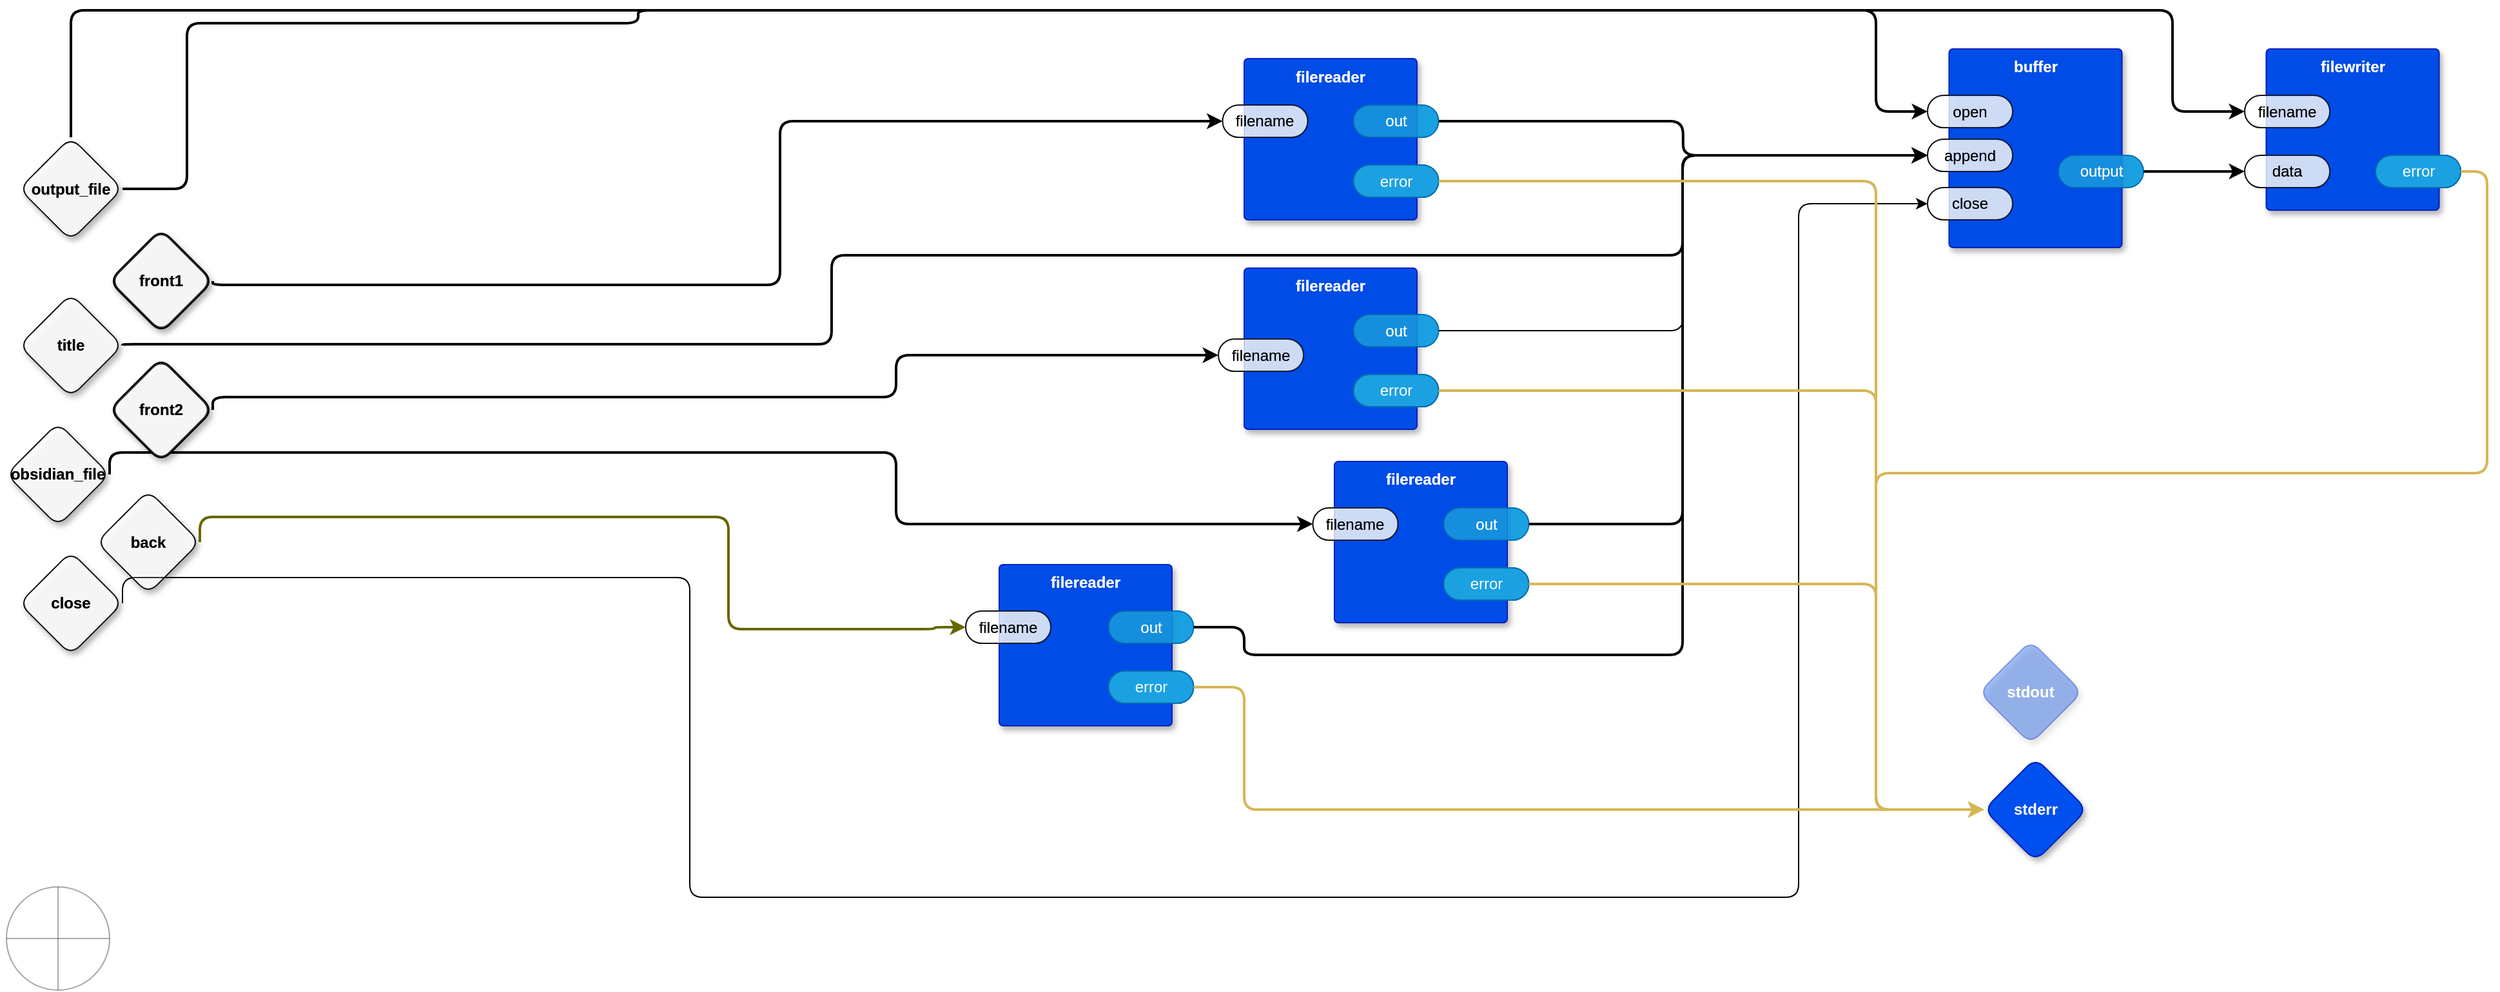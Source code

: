 <mxfile version="21.5.0" type="device">
  <diagram name="main" id="Y63K97WbRGa1AhFcxirE">
    <mxGraphModel dx="3655" dy="1885" grid="1" gridSize="10" guides="1" tooltips="1" connect="1" arrows="1" fold="1" page="1" pageScale="1" pageWidth="1100" pageHeight="850" math="0" shadow="0">
      <root>
        <mxCell id="EpTkJST8O4hXrJpNrsDW-0" />
        <mxCell id="EpTkJST8O4hXrJpNrsDW-1" value="main" style="" parent="EpTkJST8O4hXrJpNrsDW-0" />
        <mxCell id="EpTkJST8O4hXrJpNrsDW-2" value="filereader" style="rounded=1;whiteSpace=wrap;html=1;sketch=0;container=1;recursiveResize=0;verticalAlign=top;arcSize=6;fontStyle=1;autosize=0;points=[];absoluteArcSize=1;shadow=1;strokeColor=#001DBC;fillColor=#0050ef;fontColor=#ffffff;" parent="EpTkJST8O4hXrJpNrsDW-1" vertex="1">
          <mxGeometry x="-50" y="390" width="134" height="125" as="geometry">
            <mxRectangle x="-98" y="-1230" width="99" height="26" as="alternateBounds" />
          </mxGeometry>
        </mxCell>
        <mxCell id="EpTkJST8O4hXrJpNrsDW-3" value="filename" style="rounded=1;whiteSpace=wrap;html=1;sketch=0;points=[[0,0.5,0,0,0],[1,0.5,0,0,0]];arcSize=50;" parent="EpTkJST8O4hXrJpNrsDW-2" vertex="1">
          <mxGeometry x="-16.75" y="36" width="66" height="25" as="geometry" />
        </mxCell>
        <mxCell id="EpTkJST8O4hXrJpNrsDW-4" value="out" style="rounded=1;whiteSpace=wrap;html=1;sketch=0;points=[[0,0.5,0,0,0],[1,0.5,0,0,0]];fillColor=#1ba1e2;fontColor=#ffffff;strokeColor=#006EAF;arcSize=50;" parent="EpTkJST8O4hXrJpNrsDW-2" vertex="1">
          <mxGeometry x="84.75" y="36" width="66" height="25" as="geometry" />
        </mxCell>
        <mxCell id="EpTkJST8O4hXrJpNrsDW-5" value="error" style="rounded=1;whiteSpace=wrap;html=1;sketch=0;points=[[0,0.5,0,0,0],[1,0.5,0,0,0]];fillColor=#1ba1e2;fontColor=#ffffff;strokeColor=#006EAF;arcSize=50;" parent="EpTkJST8O4hXrJpNrsDW-2" vertex="1">
          <mxGeometry x="84.75" y="82.5" width="66" height="25" as="geometry" />
        </mxCell>
        <mxCell id="EpTkJST8O4hXrJpNrsDW-6" value="stdout" style="rhombus;whiteSpace=wrap;html=1;rounded=1;fillColor=#0050ef;fontColor=#ffffff;strokeColor=#001DBC;fontStyle=1;glass=0;sketch=0;fontSize=12;points=[[0,0.5,0,0,0],[0.5,0,0,0,0],[0.5,1,0,0,0],[1,0.5,0,0,0]];shadow=1;opacity=20;" parent="EpTkJST8O4hXrJpNrsDW-1" vertex="1">
          <mxGeometry x="450" y="529" width="80" height="80" as="geometry" />
        </mxCell>
        <mxCell id="EpTkJST8O4hXrJpNrsDW-7" value="filereader" style="rounded=1;whiteSpace=wrap;html=1;sketch=0;container=1;recursiveResize=0;verticalAlign=top;arcSize=6;fontStyle=1;autosize=0;points=[];absoluteArcSize=1;shadow=1;strokeColor=#001DBC;fillColor=#0050ef;fontColor=#ffffff;" parent="EpTkJST8O4hXrJpNrsDW-1" vertex="1">
          <mxGeometry x="-310" y="470" width="134" height="125" as="geometry">
            <mxRectangle x="-98" y="-1230" width="99" height="26" as="alternateBounds" />
          </mxGeometry>
        </mxCell>
        <mxCell id="EpTkJST8O4hXrJpNrsDW-8" value="out" style="rounded=1;whiteSpace=wrap;html=1;sketch=0;points=[[0,0.5,0,0,0],[1,0.5,0,0,0]];fillColor=#1ba1e2;fontColor=#ffffff;strokeColor=#006EAF;arcSize=50;" parent="EpTkJST8O4hXrJpNrsDW-7" vertex="1">
          <mxGeometry x="84.75" y="36" width="66" height="25" as="geometry" />
        </mxCell>
        <mxCell id="EpTkJST8O4hXrJpNrsDW-9" value="error" style="rounded=1;whiteSpace=wrap;html=1;sketch=0;points=[[0,0.5,0,0,0],[1,0.5,0,0,0]];fillColor=#1ba1e2;fontColor=#ffffff;strokeColor=#006EAF;arcSize=50;" parent="EpTkJST8O4hXrJpNrsDW-7" vertex="1">
          <mxGeometry x="84.75" y="82.5" width="66" height="25" as="geometry" />
        </mxCell>
        <mxCell id="EpTkJST8O4hXrJpNrsDW-10" value="filename" style="rounded=1;whiteSpace=wrap;html=1;sketch=0;points=[[0,0.5,0,0,0],[1,0.5,0,0,0]];arcSize=50;" parent="EpTkJST8O4hXrJpNrsDW-7" vertex="1">
          <mxGeometry x="-26" y="36" width="66" height="25" as="geometry" />
        </mxCell>
        <mxCell id="EpTkJST8O4hXrJpNrsDW-11" value="filereader" style="rounded=1;whiteSpace=wrap;html=1;sketch=0;container=1;recursiveResize=0;verticalAlign=top;arcSize=6;fontStyle=1;autosize=0;points=[];absoluteArcSize=1;shadow=1;strokeColor=#001DBC;fillColor=#0050ef;fontColor=#ffffff;" parent="EpTkJST8O4hXrJpNrsDW-1" vertex="1">
          <mxGeometry x="-120" y="77.5" width="134" height="125" as="geometry">
            <mxRectangle x="-98" y="-1230" width="99" height="26" as="alternateBounds" />
          </mxGeometry>
        </mxCell>
        <mxCell id="EpTkJST8O4hXrJpNrsDW-12" value="filename" style="rounded=1;whiteSpace=wrap;html=1;sketch=0;points=[[0,0.5,0,0,0],[1,0.5,0,0,0]];arcSize=50;" parent="EpTkJST8O4hXrJpNrsDW-11" vertex="1">
          <mxGeometry x="-16.75" y="36" width="66" height="25" as="geometry" />
        </mxCell>
        <mxCell id="EpTkJST8O4hXrJpNrsDW-13" value="out" style="rounded=1;whiteSpace=wrap;html=1;sketch=0;points=[[0,0.5,0,0,0],[1,0.5,0,0,0]];fillColor=#1ba1e2;fontColor=#ffffff;strokeColor=#006EAF;arcSize=50;" parent="EpTkJST8O4hXrJpNrsDW-11" vertex="1">
          <mxGeometry x="84.75" y="36" width="66" height="25" as="geometry" />
        </mxCell>
        <mxCell id="EpTkJST8O4hXrJpNrsDW-14" value="error" style="rounded=1;whiteSpace=wrap;html=1;sketch=0;points=[[0,0.5,0,0,0],[1,0.5,0,0,0]];fillColor=#1ba1e2;fontColor=#ffffff;strokeColor=#006EAF;arcSize=50;" parent="EpTkJST8O4hXrJpNrsDW-11" vertex="1">
          <mxGeometry x="84.75" y="82.5" width="66" height="25" as="geometry" />
        </mxCell>
        <mxCell id="EpTkJST8O4hXrJpNrsDW-15" value="stderr" style="rhombus;whiteSpace=wrap;html=1;rounded=1;fillColor=#0050ef;fontColor=#ffffff;strokeColor=#001DBC;fontStyle=1;glass=0;sketch=0;fontSize=12;points=[[0,0.5,0,0,0],[0.5,0,0,0,0],[0.5,1,0,0,0],[1,0.5,0,0,0]];shadow=1;opacity=20;" parent="EpTkJST8O4hXrJpNrsDW-1" vertex="1">
          <mxGeometry x="453.75" y="620" width="80" height="80" as="geometry" />
        </mxCell>
        <mxCell id="EpTkJST8O4hXrJpNrsDW-16" value="filereader" style="rounded=1;whiteSpace=wrap;html=1;sketch=0;container=1;recursiveResize=0;verticalAlign=top;arcSize=6;fontStyle=1;autosize=0;points=[];absoluteArcSize=1;shadow=1;strokeColor=#001DBC;fillColor=#0050ef;fontColor=#ffffff;" parent="EpTkJST8O4hXrJpNrsDW-1" vertex="1">
          <mxGeometry x="-120" y="240" width="134" height="125" as="geometry">
            <mxRectangle x="-98" y="-1230" width="99" height="26" as="alternateBounds" />
          </mxGeometry>
        </mxCell>
        <mxCell id="EpTkJST8O4hXrJpNrsDW-17" value="filename" style="rounded=1;whiteSpace=wrap;html=1;sketch=0;points=[[0,0.5,0,0,0],[1,0.5,0,0,0]];arcSize=50;" parent="EpTkJST8O4hXrJpNrsDW-16" vertex="1">
          <mxGeometry x="-20" y="55" width="66" height="25" as="geometry" />
        </mxCell>
        <mxCell id="EpTkJST8O4hXrJpNrsDW-18" value="out" style="rounded=1;whiteSpace=wrap;html=1;sketch=0;points=[[0,0.5,0,0,0],[1,0.5,0,0,0]];fillColor=#1ba1e2;fontColor=#ffffff;strokeColor=#006EAF;arcSize=50;" parent="EpTkJST8O4hXrJpNrsDW-16" vertex="1">
          <mxGeometry x="84.75" y="36" width="66" height="25" as="geometry" />
        </mxCell>
        <mxCell id="EpTkJST8O4hXrJpNrsDW-19" value="error" style="rounded=1;whiteSpace=wrap;html=1;sketch=0;points=[[0,0.5,0,0,0],[1,0.5,0,0,0]];fillColor=#1ba1e2;fontColor=#ffffff;strokeColor=#006EAF;arcSize=50;" parent="EpTkJST8O4hXrJpNrsDW-16" vertex="1">
          <mxGeometry x="84.75" y="82.5" width="66" height="25" as="geometry" />
        </mxCell>
        <mxCell id="EpTkJST8O4hXrJpNrsDW-20" style="edgeStyle=orthogonalEdgeStyle;rounded=1;orthogonalLoop=1;jettySize=auto;html=1;exitX=1;exitY=0.5;exitDx=0;exitDy=0;exitPerimeter=0;entryX=0;entryY=0.5;entryDx=0;entryDy=0;entryPerimeter=0;strokeColor=#000000;strokeWidth=2;" parent="EpTkJST8O4hXrJpNrsDW-1" source="EpTkJST8O4hXrJpNrsDW-22" target="EpTkJST8O4hXrJpNrsDW-3" edge="1">
          <mxGeometry relative="1" as="geometry">
            <Array as="points">
              <mxPoint x="-1000" y="383" />
              <mxPoint x="-390" y="383" />
              <mxPoint x="-390" y="439" />
            </Array>
          </mxGeometry>
        </mxCell>
        <mxCell id="EpTkJST8O4hXrJpNrsDW-22" value="obsidian_file" style="rhombus;whiteSpace=wrap;html=1;rounded=1;fontStyle=1;glass=0;sketch=0;fontSize=12;points=[[0,0.5,0,0,0],[0.5,0,0,0,0],[0.5,1,0,0,0],[1,0.5,0,0,0]];shadow=1;" parent="EpTkJST8O4hXrJpNrsDW-1" vertex="1">
          <mxGeometry x="-1080" y="360" width="80" height="80" as="geometry" />
        </mxCell>
        <mxCell id="EpTkJST8O4hXrJpNrsDW-23" style="edgeStyle=orthogonalEdgeStyle;rounded=1;orthogonalLoop=1;jettySize=auto;html=1;exitX=1;exitY=0.5;exitDx=0;exitDy=0;exitPerimeter=0;entryX=0;entryY=0.5;entryDx=0;entryDy=0;entryPerimeter=0;strokeColor=#000000;strokeWidth=2;" parent="EpTkJST8O4hXrJpNrsDW-1" source="EpTkJST8O4hXrJpNrsDW-25" target="EpTkJST8O4hXrJpNrsDW-49" edge="1">
          <mxGeometry relative="1" as="geometry">
            <Array as="points">
              <mxPoint x="-940" y="179" />
              <mxPoint x="-940" y="50" />
              <mxPoint x="-590" y="50" />
              <mxPoint x="-590" y="40" />
              <mxPoint x="600" y="40" />
              <mxPoint x="600" y="119" />
            </Array>
          </mxGeometry>
        </mxCell>
        <mxCell id="EpTkJST8O4hXrJpNrsDW-25" value="output_file" style="rhombus;whiteSpace=wrap;html=1;rounded=1;fontStyle=1;glass=0;sketch=0;fontSize=12;points=[[0,0.5,0,0,0],[0.5,0,0,0,0],[0.5,1,0,0,0],[1,0.5,0,0,0]];shadow=1;" parent="EpTkJST8O4hXrJpNrsDW-1" vertex="1">
          <mxGeometry x="-1070" y="138.5" width="80" height="80" as="geometry" />
        </mxCell>
        <mxCell id="EpTkJST8O4hXrJpNrsDW-26" style="edgeStyle=orthogonalEdgeStyle;rounded=1;orthogonalLoop=1;jettySize=auto;html=1;exitX=1;exitY=0.5;exitDx=0;exitDy=0;exitPerimeter=0;entryX=0;entryY=0.5;entryDx=0;entryDy=0;entryPerimeter=0;strokeColor=#000000;strokeWidth=2;" parent="EpTkJST8O4hXrJpNrsDW-1" source="EpTkJST8O4hXrJpNrsDW-28" target="EpTkJST8O4hXrJpNrsDW-12" edge="1">
          <mxGeometry relative="1" as="geometry">
            <Array as="points">
              <mxPoint x="-920" y="253" />
              <mxPoint x="-480" y="253" />
              <mxPoint x="-480" y="126" />
            </Array>
          </mxGeometry>
        </mxCell>
        <mxCell id="EpTkJST8O4hXrJpNrsDW-28" value="front1" style="rhombus;whiteSpace=wrap;html=1;rounded=1;fontStyle=1;glass=0;sketch=0;fontSize=12;points=[[0,0.5,0,0,0],[0.5,0,0,0,0],[0.5,1,0,0,0],[1,0.5,0,0,0]];shadow=1;strokeWidth=2;" parent="EpTkJST8O4hXrJpNrsDW-1" vertex="1">
          <mxGeometry x="-1000" y="210" width="80" height="80" as="geometry" />
        </mxCell>
        <mxCell id="EpTkJST8O4hXrJpNrsDW-30" value="back" style="rhombus;whiteSpace=wrap;html=1;rounded=1;fontStyle=1;glass=0;sketch=0;fontSize=12;points=[[0,0.5,0,0,0],[0.5,0,0,0,0],[0.5,1,0,0,0],[1,0.5,0,0,0]];shadow=1;" parent="EpTkJST8O4hXrJpNrsDW-1" vertex="1">
          <mxGeometry x="-1010" y="412.5" width="80" height="80" as="geometry" />
        </mxCell>
        <mxCell id="EpTkJST8O4hXrJpNrsDW-32" value="close" style="rhombus;whiteSpace=wrap;html=1;rounded=1;fontStyle=1;glass=0;sketch=0;fontSize=12;points=[[0,0.5,0,0,0],[0.5,0,0,0,0],[0.5,1,0,0,0],[1,0.5,0,0,0]];shadow=1;" parent="EpTkJST8O4hXrJpNrsDW-1" vertex="1">
          <mxGeometry x="-1070" y="460" width="80" height="80" as="geometry" />
        </mxCell>
        <mxCell id="EpTkJST8O4hXrJpNrsDW-34" value="front2" style="rhombus;whiteSpace=wrap;html=1;rounded=1;fontStyle=1;glass=0;sketch=0;fontSize=12;points=[[0,0.5,0,0,0],[0.5,0,0,0,0],[0.5,1,0,0,0],[1,0.5,0,0,0]];shadow=1;strokeWidth=2;" parent="EpTkJST8O4hXrJpNrsDW-1" vertex="1">
          <mxGeometry x="-1000" y="310" width="80" height="80" as="geometry" />
        </mxCell>
        <mxCell id="EpTkJST8O4hXrJpNrsDW-35" value="" style="edgeStyle=orthogonalEdgeStyle;rounded=1;orthogonalLoop=1;jettySize=auto;html=1;entryX=0;entryY=0.5;entryDx=0;entryDy=0;entryPerimeter=0;strokeColor=#000000;exitX=1;exitY=0.5;exitDx=0;exitDy=0;exitPerimeter=0;strokeWidth=2;" parent="EpTkJST8O4hXrJpNrsDW-1" source="EpTkJST8O4hXrJpNrsDW-37" target="EpTkJST8O4hXrJpNrsDW-47" edge="1">
          <mxGeometry x="0.009" relative="1" as="geometry">
            <mxPoint x="313.25" y="417" as="targetPoint" />
            <Array as="points">
              <mxPoint x="-990" y="299" />
              <mxPoint x="-440" y="299" />
              <mxPoint x="-440" y="230" />
              <mxPoint x="220" y="230" />
              <mxPoint x="220" y="153" />
            </Array>
            <mxPoint as="offset" />
          </mxGeometry>
        </mxCell>
        <mxCell id="EpTkJST8O4hXrJpNrsDW-37" value="title" style="rhombus;whiteSpace=wrap;html=1;rounded=1;fontStyle=1;glass=0;sketch=0;fontSize=12;points=[[0,0.5,0,0,0],[0.5,0,0,0,0],[0.5,1,0,0,0],[1,0.5,0,0,0]];shadow=1;" parent="EpTkJST8O4hXrJpNrsDW-1" vertex="1">
          <mxGeometry x="-1070" y="260" width="80" height="80" as="geometry" />
        </mxCell>
        <mxCell id="EpTkJST8O4hXrJpNrsDW-38" style="edgeStyle=orthogonalEdgeStyle;rounded=1;orthogonalLoop=1;jettySize=auto;html=1;entryX=0;entryY=0.5;entryDx=0;entryDy=0;entryPerimeter=0;strokeColor=#000000;strokeWidth=2;exitX=1;exitY=0.5;exitDx=0;exitDy=0;exitPerimeter=0;" parent="EpTkJST8O4hXrJpNrsDW-1" source="EpTkJST8O4hXrJpNrsDW-34" target="EpTkJST8O4hXrJpNrsDW-17" edge="1">
          <mxGeometry relative="1" as="geometry">
            <mxPoint x="-630" y="340" as="sourcePoint" />
            <Array as="points">
              <mxPoint x="-920" y="340" />
              <mxPoint x="-390" y="340" />
              <mxPoint x="-390" y="308" />
            </Array>
          </mxGeometry>
        </mxCell>
        <mxCell id="EpTkJST8O4hXrJpNrsDW-39" style="edgeStyle=orthogonalEdgeStyle;rounded=1;orthogonalLoop=1;jettySize=auto;html=1;exitX=1;exitY=0.5;exitDx=0;exitDy=0;exitPerimeter=0;entryX=0;entryY=0.5;entryDx=0;entryDy=0;entryPerimeter=0;strokeColor=#666600;strokeWidth=2;" parent="EpTkJST8O4hXrJpNrsDW-1" source="EpTkJST8O4hXrJpNrsDW-30" target="EpTkJST8O4hXrJpNrsDW-10" edge="1">
          <mxGeometry relative="1" as="geometry">
            <mxPoint x="-279.25" y="485.5" as="sourcePoint" />
            <Array as="points">
              <mxPoint x="-930" y="433" />
              <mxPoint x="-520" y="433" />
              <mxPoint x="-520" y="520" />
              <mxPoint x="-360" y="520" />
              <mxPoint x="-360" y="519" />
            </Array>
          </mxGeometry>
        </mxCell>
        <mxCell id="EpTkJST8O4hXrJpNrsDW-40" style="edgeStyle=orthogonalEdgeStyle;rounded=1;orthogonalLoop=1;jettySize=auto;html=1;exitX=1;exitY=0.5;exitDx=0;exitDy=0;exitPerimeter=0;entryX=0;entryY=0.5;entryDx=0;entryDy=0;entryPerimeter=0;strokeWidth=2;" parent="EpTkJST8O4hXrJpNrsDW-1" source="EpTkJST8O4hXrJpNrsDW-13" target="EpTkJST8O4hXrJpNrsDW-47" edge="1">
          <mxGeometry relative="1" as="geometry" />
        </mxCell>
        <mxCell id="EpTkJST8O4hXrJpNrsDW-41" style="edgeStyle=orthogonalEdgeStyle;rounded=1;orthogonalLoop=1;jettySize=auto;html=1;exitX=1;exitY=0.5;exitDx=0;exitDy=0;exitPerimeter=0;entryX=0;entryY=0.5;entryDx=0;entryDy=0;entryPerimeter=0;" parent="EpTkJST8O4hXrJpNrsDW-1" source="EpTkJST8O4hXrJpNrsDW-18" target="EpTkJST8O4hXrJpNrsDW-47" edge="1">
          <mxGeometry relative="1" as="geometry">
            <mxPoint x="430" y="150" as="targetPoint" />
          </mxGeometry>
        </mxCell>
        <mxCell id="EpTkJST8O4hXrJpNrsDW-42" style="edgeStyle=orthogonalEdgeStyle;rounded=1;orthogonalLoop=1;jettySize=auto;html=1;exitX=1;exitY=0.5;exitDx=0;exitDy=0;exitPerimeter=0;entryX=0;entryY=0.5;entryDx=0;entryDy=0;entryPerimeter=0;strokeWidth=2;" parent="EpTkJST8O4hXrJpNrsDW-1" source="EpTkJST8O4hXrJpNrsDW-4" target="EpTkJST8O4hXrJpNrsDW-47" edge="1">
          <mxGeometry relative="1" as="geometry">
            <Array as="points">
              <mxPoint x="220" y="439" />
              <mxPoint x="220" y="153" />
            </Array>
          </mxGeometry>
        </mxCell>
        <mxCell id="EpTkJST8O4hXrJpNrsDW-43" value="buffer" style="rounded=1;whiteSpace=wrap;html=1;sketch=0;container=1;recursiveResize=0;verticalAlign=top;arcSize=6;fontStyle=1;autosize=0;points=[];absoluteArcSize=1;shadow=1;strokeColor=#001DBC;fillColor=#0050ef;fontColor=#ffffff;" parent="EpTkJST8O4hXrJpNrsDW-1" vertex="1">
          <mxGeometry x="426.75" y="70" width="134" height="154" as="geometry">
            <mxRectangle x="-98" y="-1230" width="99" height="26" as="alternateBounds" />
          </mxGeometry>
        </mxCell>
        <mxCell id="EpTkJST8O4hXrJpNrsDW-44" value="open" style="rounded=1;whiteSpace=wrap;html=1;sketch=0;points=[[0,0.5,0,0,0],[1,0.5,0,0,0]];arcSize=50;" parent="EpTkJST8O4hXrJpNrsDW-43" vertex="1">
          <mxGeometry x="-16.75" y="36" width="66" height="25" as="geometry" />
        </mxCell>
        <mxCell id="EpTkJST8O4hXrJpNrsDW-45" value="output" style="rounded=1;whiteSpace=wrap;html=1;sketch=0;points=[[0,0.5,0,0,0],[1,0.5,0,0,0]];fillColor=#1ba1e2;fontColor=#ffffff;strokeColor=#006EAF;arcSize=50;" parent="EpTkJST8O4hXrJpNrsDW-43" vertex="1">
          <mxGeometry x="84.75" y="82.5" width="66" height="25" as="geometry" />
        </mxCell>
        <mxCell id="EpTkJST8O4hXrJpNrsDW-46" value="close" style="rounded=1;whiteSpace=wrap;html=1;sketch=0;points=[[0,0.5,0,0,0],[1,0.5,0,0,0]];arcSize=50;" parent="EpTkJST8O4hXrJpNrsDW-43" vertex="1">
          <mxGeometry x="-16.75" y="107.5" width="66" height="25" as="geometry" />
        </mxCell>
        <mxCell id="EpTkJST8O4hXrJpNrsDW-47" value="append" style="rounded=1;whiteSpace=wrap;html=1;sketch=0;points=[[0,0.5,0,0,0],[1,0.5,0,0,0]];arcSize=50;" parent="EpTkJST8O4hXrJpNrsDW-43" vertex="1">
          <mxGeometry x="-16.75" y="70" width="66" height="25" as="geometry" />
        </mxCell>
        <mxCell id="EpTkJST8O4hXrJpNrsDW-48" value="filewriter" style="rounded=1;whiteSpace=wrap;html=1;sketch=0;container=1;recursiveResize=0;verticalAlign=top;arcSize=6;fontStyle=1;autosize=0;points=[];absoluteArcSize=1;shadow=1;strokeColor=#001DBC;fillColor=#0050ef;fontColor=#ffffff;" parent="EpTkJST8O4hXrJpNrsDW-1" vertex="1">
          <mxGeometry x="672.75" y="70" width="134" height="125" as="geometry">
            <mxRectangle x="-98" y="-1230" width="99" height="26" as="alternateBounds" />
          </mxGeometry>
        </mxCell>
        <mxCell id="EpTkJST8O4hXrJpNrsDW-49" value="filename" style="rounded=1;whiteSpace=wrap;html=1;sketch=0;points=[[0,0.5,0,0,0],[1,0.5,0,0,0]];arcSize=50;" parent="EpTkJST8O4hXrJpNrsDW-48" vertex="1">
          <mxGeometry x="-16.75" y="36" width="66" height="25" as="geometry" />
        </mxCell>
        <mxCell id="EpTkJST8O4hXrJpNrsDW-50" value="error" style="rounded=1;whiteSpace=wrap;html=1;sketch=0;points=[[0,0.5,0,0,0],[1,0.5,0,0,0]];fillColor=#1ba1e2;fontColor=#ffffff;strokeColor=#006EAF;arcSize=50;" parent="EpTkJST8O4hXrJpNrsDW-48" vertex="1">
          <mxGeometry x="84.75" y="82.5" width="66" height="25" as="geometry" />
        </mxCell>
        <mxCell id="EpTkJST8O4hXrJpNrsDW-51" value="data" style="rounded=1;whiteSpace=wrap;html=1;sketch=0;points=[[0,0.5,0,0,0],[1,0.5,0,0,0]];arcSize=50;" parent="EpTkJST8O4hXrJpNrsDW-48" vertex="1">
          <mxGeometry x="-16.75" y="82.5" width="66" height="25" as="geometry" />
        </mxCell>
        <mxCell id="EpTkJST8O4hXrJpNrsDW-68" style="edgeStyle=orthogonalEdgeStyle;rounded=1;orthogonalLoop=1;jettySize=auto;html=1;entryX=0;entryY=0.5;entryDx=0;entryDy=0;entryPerimeter=0;strokeWidth=2;exitX=0.5;exitY=0;exitDx=0;exitDy=0;exitPerimeter=0;" parent="EpTkJST8O4hXrJpNrsDW-1" source="EpTkJST8O4hXrJpNrsDW-25" target="EpTkJST8O4hXrJpNrsDW-44" edge="1">
          <mxGeometry relative="1" as="geometry">
            <Array as="points">
              <mxPoint x="-1030" y="40" />
              <mxPoint x="370" y="40" />
              <mxPoint x="370" y="119" />
            </Array>
          </mxGeometry>
        </mxCell>
        <mxCell id="EpTkJST8O4hXrJpNrsDW-69" style="edgeStyle=orthogonalEdgeStyle;rounded=0;orthogonalLoop=1;jettySize=auto;html=1;exitX=1;exitY=0.5;exitDx=0;exitDy=0;exitPerimeter=0;entryX=0;entryY=0.5;entryDx=0;entryDy=0;entryPerimeter=0;strokeWidth=2;" parent="EpTkJST8O4hXrJpNrsDW-1" source="EpTkJST8O4hXrJpNrsDW-45" target="EpTkJST8O4hXrJpNrsDW-51" edge="1">
          <mxGeometry relative="1" as="geometry">
            <Array as="points">
              <mxPoint x="610" y="165" />
              <mxPoint x="610" y="165" />
            </Array>
          </mxGeometry>
        </mxCell>
        <mxCell id="EpTkJST8O4hXrJpNrsDW-70" style="edgeStyle=orthogonalEdgeStyle;rounded=1;orthogonalLoop=1;jettySize=auto;html=1;exitX=1;exitY=0.5;exitDx=0;exitDy=0;exitPerimeter=0;entryX=0;entryY=0.5;entryDx=0;entryDy=0;entryPerimeter=0;strokeWidth=2;" parent="EpTkJST8O4hXrJpNrsDW-1" source="EpTkJST8O4hXrJpNrsDW-8" target="EpTkJST8O4hXrJpNrsDW-47" edge="1">
          <mxGeometry relative="1" as="geometry">
            <Array as="points">
              <mxPoint x="-120" y="519" />
              <mxPoint x="-120" y="540" />
              <mxPoint x="220" y="540" />
              <mxPoint x="220" y="153" />
            </Array>
          </mxGeometry>
        </mxCell>
        <mxCell id="EpTkJST8O4hXrJpNrsDW-71" value="" style="shape=orEllipse;perimeter=ellipsePerimeter;whiteSpace=wrap;html=1;backgroundOutline=1;opacity=20;" parent="EpTkJST8O4hXrJpNrsDW-1" vertex="1">
          <mxGeometry x="-1080" y="720" width="80" height="80" as="geometry" />
        </mxCell>
        <mxCell id="EpTkJST8O4hXrJpNrsDW-75" style="edgeStyle=orthogonalEdgeStyle;rounded=1;orthogonalLoop=1;jettySize=auto;html=1;entryX=0;entryY=0.5;entryDx=0;entryDy=0;entryPerimeter=0;exitX=1;exitY=0.5;exitDx=0;exitDy=0;exitPerimeter=0;" parent="EpTkJST8O4hXrJpNrsDW-1" source="EpTkJST8O4hXrJpNrsDW-32" target="EpTkJST8O4hXrJpNrsDW-46" edge="1">
          <mxGeometry relative="1" as="geometry">
            <Array as="points">
              <mxPoint x="-990" y="480" />
              <mxPoint x="-550" y="480" />
              <mxPoint x="-550" y="728" />
              <mxPoint x="310" y="728" />
              <mxPoint x="310" y="190" />
            </Array>
          </mxGeometry>
        </mxCell>
        <mxCell id="EpTkJST8O4hXrJpNrsDW-76" value="errors" style="" parent="EpTkJST8O4hXrJpNrsDW-0" />
        <mxCell id="EpTkJST8O4hXrJpNrsDW-77" value="filereader" style="rounded=1;whiteSpace=wrap;html=1;sketch=0;container=1;recursiveResize=0;verticalAlign=top;arcSize=6;fontStyle=1;autosize=0;points=[];absoluteArcSize=1;shadow=1;strokeColor=#001DBC;fillColor=#0050ef;fontColor=#ffffff;opacity=20;" parent="EpTkJST8O4hXrJpNrsDW-76" vertex="1">
          <mxGeometry x="-50" y="390" width="134" height="125" as="geometry">
            <mxRectangle x="-98" y="-1230" width="99" height="26" as="alternateBounds" />
          </mxGeometry>
        </mxCell>
        <mxCell id="EpTkJST8O4hXrJpNrsDW-78" value="filename" style="rounded=1;whiteSpace=wrap;html=1;sketch=0;points=[[0,0.5,0,0,0],[1,0.5,0,0,0]];arcSize=50;opacity=20;" parent="EpTkJST8O4hXrJpNrsDW-77" vertex="1">
          <mxGeometry x="-16.75" y="36" width="66" height="25" as="geometry" />
        </mxCell>
        <mxCell id="EpTkJST8O4hXrJpNrsDW-79" value="out" style="rounded=1;whiteSpace=wrap;html=1;sketch=0;points=[[0,0.5,0,0,0],[1,0.5,0,0,0]];fillColor=#1ba1e2;fontColor=#ffffff;strokeColor=#006EAF;arcSize=50;opacity=20;" parent="EpTkJST8O4hXrJpNrsDW-77" vertex="1">
          <mxGeometry x="84.75" y="36" width="66" height="25" as="geometry" />
        </mxCell>
        <mxCell id="EpTkJST8O4hXrJpNrsDW-80" value="error" style="rounded=1;whiteSpace=wrap;html=1;sketch=0;points=[[0,0.5,0,0,0],[1,0.5,0,0,0]];fillColor=#1ba1e2;fontColor=#ffffff;strokeColor=#006EAF;arcSize=50;" parent="EpTkJST8O4hXrJpNrsDW-77" vertex="1">
          <mxGeometry x="84.75" y="82.5" width="66" height="25" as="geometry" />
        </mxCell>
        <mxCell id="EpTkJST8O4hXrJpNrsDW-81" value="stdout" style="rhombus;whiteSpace=wrap;html=1;rounded=1;fillColor=#0050ef;fontColor=#ffffff;strokeColor=#001DBC;fontStyle=1;glass=0;sketch=0;fontSize=12;points=[[0,0.5,0,0,0],[0.5,0,0,0,0],[0.5,1,0,0,0],[1,0.5,0,0,0]];shadow=1;opacity=20;" parent="EpTkJST8O4hXrJpNrsDW-76" vertex="1">
          <mxGeometry x="450" y="529" width="80" height="80" as="geometry" />
        </mxCell>
        <mxCell id="EpTkJST8O4hXrJpNrsDW-82" value="filereader" style="rounded=1;whiteSpace=wrap;html=1;sketch=0;container=1;recursiveResize=0;verticalAlign=top;arcSize=6;fontStyle=1;autosize=0;points=[];absoluteArcSize=1;shadow=1;strokeColor=#001DBC;fillColor=#0050ef;fontColor=#ffffff;opacity=20;" parent="EpTkJST8O4hXrJpNrsDW-76" vertex="1">
          <mxGeometry x="-310" y="470" width="134" height="125" as="geometry">
            <mxRectangle x="-98" y="-1230" width="99" height="26" as="alternateBounds" />
          </mxGeometry>
        </mxCell>
        <mxCell id="EpTkJST8O4hXrJpNrsDW-83" value="out" style="rounded=1;whiteSpace=wrap;html=1;sketch=0;points=[[0,0.5,0,0,0],[1,0.5,0,0,0]];fillColor=#1ba1e2;fontColor=#ffffff;strokeColor=#006EAF;arcSize=50;opacity=20;" parent="EpTkJST8O4hXrJpNrsDW-82" vertex="1">
          <mxGeometry x="84.75" y="36" width="66" height="25" as="geometry" />
        </mxCell>
        <mxCell id="EpTkJST8O4hXrJpNrsDW-84" value="error" style="rounded=1;whiteSpace=wrap;html=1;sketch=0;points=[[0,0.5,0,0,0],[1,0.5,0,0,0]];fillColor=#1ba1e2;fontColor=#ffffff;strokeColor=#006EAF;arcSize=50;" parent="EpTkJST8O4hXrJpNrsDW-82" vertex="1">
          <mxGeometry x="84.75" y="82.5" width="66" height="25" as="geometry" />
        </mxCell>
        <mxCell id="EpTkJST8O4hXrJpNrsDW-85" value="filename" style="rounded=1;whiteSpace=wrap;html=1;sketch=0;points=[[0,0.5,0,0,0],[1,0.5,0,0,0]];arcSize=50;opacity=20;" parent="EpTkJST8O4hXrJpNrsDW-82" vertex="1">
          <mxGeometry x="-26" y="36" width="66" height="25" as="geometry" />
        </mxCell>
        <mxCell id="EpTkJST8O4hXrJpNrsDW-86" value="filereader" style="rounded=1;whiteSpace=wrap;html=1;sketch=0;container=1;recursiveResize=0;verticalAlign=top;arcSize=6;fontStyle=1;autosize=0;points=[];absoluteArcSize=1;shadow=1;strokeColor=#001DBC;fillColor=#0050ef;fontColor=#ffffff;opacity=20;" parent="EpTkJST8O4hXrJpNrsDW-76" vertex="1">
          <mxGeometry x="-120" y="77.5" width="134" height="125" as="geometry">
            <mxRectangle x="-98" y="-1230" width="99" height="26" as="alternateBounds" />
          </mxGeometry>
        </mxCell>
        <mxCell id="EpTkJST8O4hXrJpNrsDW-87" value="filename" style="rounded=1;whiteSpace=wrap;html=1;sketch=0;points=[[0,0.5,0,0,0],[1,0.5,0,0,0]];arcSize=50;opacity=20;" parent="EpTkJST8O4hXrJpNrsDW-86" vertex="1">
          <mxGeometry x="-16.75" y="36" width="66" height="25" as="geometry" />
        </mxCell>
        <mxCell id="EpTkJST8O4hXrJpNrsDW-88" value="out" style="rounded=1;whiteSpace=wrap;html=1;sketch=0;points=[[0,0.5,0,0,0],[1,0.5,0,0,0]];fillColor=#1ba1e2;fontColor=#ffffff;strokeColor=#006EAF;arcSize=50;opacity=20;" parent="EpTkJST8O4hXrJpNrsDW-86" vertex="1">
          <mxGeometry x="84.75" y="36" width="66" height="25" as="geometry" />
        </mxCell>
        <mxCell id="EpTkJST8O4hXrJpNrsDW-89" value="error" style="rounded=1;whiteSpace=wrap;html=1;sketch=0;points=[[0,0.5,0,0,0],[1,0.5,0,0,0]];fillColor=#1ba1e2;fontColor=#ffffff;strokeColor=#006EAF;arcSize=50;" parent="EpTkJST8O4hXrJpNrsDW-86" vertex="1">
          <mxGeometry x="84.75" y="82.5" width="66" height="25" as="geometry" />
        </mxCell>
        <mxCell id="EpTkJST8O4hXrJpNrsDW-90" value="stderr" style="rhombus;whiteSpace=wrap;html=1;rounded=1;fillColor=#0050ef;fontColor=#ffffff;strokeColor=#001DBC;fontStyle=1;glass=0;sketch=0;fontSize=12;points=[[0,0.5,0,0,0],[0.5,0,0,0,0],[0.5,1,0,0,0],[1,0.5,0,0,0]];shadow=1;" parent="EpTkJST8O4hXrJpNrsDW-76" vertex="1">
          <mxGeometry x="453.75" y="620" width="80" height="80" as="geometry" />
        </mxCell>
        <mxCell id="EpTkJST8O4hXrJpNrsDW-91" value="filereader" style="rounded=1;whiteSpace=wrap;html=1;sketch=0;container=1;recursiveResize=0;verticalAlign=top;arcSize=6;fontStyle=1;autosize=0;points=[];absoluteArcSize=1;shadow=1;strokeColor=#001DBC;fillColor=#0050ef;fontColor=#ffffff;opacity=20;" parent="EpTkJST8O4hXrJpNrsDW-76" vertex="1">
          <mxGeometry x="-120" y="240" width="134" height="125" as="geometry">
            <mxRectangle x="-98" y="-1230" width="99" height="26" as="alternateBounds" />
          </mxGeometry>
        </mxCell>
        <mxCell id="EpTkJST8O4hXrJpNrsDW-92" value="filename" style="rounded=1;whiteSpace=wrap;html=1;sketch=0;points=[[0,0.5,0,0,0],[1,0.5,0,0,0]];arcSize=50;opacity=20;" parent="EpTkJST8O4hXrJpNrsDW-91" vertex="1">
          <mxGeometry x="-20" y="55" width="66" height="25" as="geometry" />
        </mxCell>
        <mxCell id="EpTkJST8O4hXrJpNrsDW-93" value="out" style="rounded=1;whiteSpace=wrap;html=1;sketch=0;points=[[0,0.5,0,0,0],[1,0.5,0,0,0]];fillColor=#1ba1e2;fontColor=#ffffff;strokeColor=#006EAF;arcSize=50;opacity=20;" parent="EpTkJST8O4hXrJpNrsDW-91" vertex="1">
          <mxGeometry x="84.75" y="36" width="66" height="25" as="geometry" />
        </mxCell>
        <mxCell id="EpTkJST8O4hXrJpNrsDW-94" value="error" style="rounded=1;whiteSpace=wrap;html=1;sketch=0;points=[[0,0.5,0,0,0],[1,0.5,0,0,0]];fillColor=#1ba1e2;fontColor=#ffffff;strokeColor=#006EAF;arcSize=50;" parent="EpTkJST8O4hXrJpNrsDW-91" vertex="1">
          <mxGeometry x="84.75" y="82.5" width="66" height="25" as="geometry" />
        </mxCell>
        <mxCell id="EpTkJST8O4hXrJpNrsDW-95" value="obsidian_file" style="rhombus;whiteSpace=wrap;html=1;rounded=1;fontStyle=1;glass=0;sketch=0;fontSize=12;points=[[0,0.5,0,0,0],[0.5,0,0,0,0],[0.5,1,0,0,0],[1,0.5,0,0,0]];shadow=1;opacity=20;" parent="EpTkJST8O4hXrJpNrsDW-76" vertex="1">
          <mxGeometry x="-1080" y="360" width="80" height="80" as="geometry" />
        </mxCell>
        <mxCell id="EpTkJST8O4hXrJpNrsDW-96" value="output_file" style="rhombus;whiteSpace=wrap;html=1;rounded=1;fontStyle=1;glass=0;sketch=0;fontSize=12;points=[[0,0.5,0,0,0],[0.5,0,0,0,0],[0.5,1,0,0,0],[1,0.5,0,0,0]];shadow=1;opacity=20;" parent="EpTkJST8O4hXrJpNrsDW-76" vertex="1">
          <mxGeometry x="-1070" y="138.5" width="80" height="80" as="geometry" />
        </mxCell>
        <mxCell id="EpTkJST8O4hXrJpNrsDW-97" value="front1" style="rhombus;whiteSpace=wrap;html=1;rounded=1;fontStyle=1;glass=0;sketch=0;fontSize=12;points=[[0,0.5,0,0,0],[0.5,0,0,0,0],[0.5,1,0,0,0],[1,0.5,0,0,0]];shadow=1;strokeWidth=2;opacity=20;" parent="EpTkJST8O4hXrJpNrsDW-76" vertex="1">
          <mxGeometry x="-1000" y="210" width="80" height="80" as="geometry" />
        </mxCell>
        <mxCell id="EpTkJST8O4hXrJpNrsDW-98" value="back" style="rhombus;whiteSpace=wrap;html=1;rounded=1;fontStyle=1;glass=0;sketch=0;fontSize=12;points=[[0,0.5,0,0,0],[0.5,0,0,0,0],[0.5,1,0,0,0],[1,0.5,0,0,0]];shadow=1;opacity=20;" parent="EpTkJST8O4hXrJpNrsDW-76" vertex="1">
          <mxGeometry x="-1010" y="412.5" width="80" height="80" as="geometry" />
        </mxCell>
        <mxCell id="EpTkJST8O4hXrJpNrsDW-99" value="close" style="rhombus;whiteSpace=wrap;html=1;rounded=1;fontStyle=1;glass=0;sketch=0;fontSize=12;points=[[0,0.5,0,0,0],[0.5,0,0,0,0],[0.5,1,0,0,0],[1,0.5,0,0,0]];shadow=1;opacity=20;" parent="EpTkJST8O4hXrJpNrsDW-76" vertex="1">
          <mxGeometry x="-1070" y="460" width="80" height="80" as="geometry" />
        </mxCell>
        <mxCell id="EpTkJST8O4hXrJpNrsDW-100" value="front2" style="rhombus;whiteSpace=wrap;html=1;rounded=1;fontStyle=1;glass=0;sketch=0;fontSize=12;points=[[0,0.5,0,0,0],[0.5,0,0,0,0],[0.5,1,0,0,0],[1,0.5,0,0,0]];shadow=1;strokeWidth=2;opacity=20;" parent="EpTkJST8O4hXrJpNrsDW-76" vertex="1">
          <mxGeometry x="-1000" y="310" width="80" height="80" as="geometry" />
        </mxCell>
        <mxCell id="EpTkJST8O4hXrJpNrsDW-101" value="title" style="rhombus;whiteSpace=wrap;html=1;rounded=1;fontStyle=1;glass=0;sketch=0;fontSize=12;points=[[0,0.5,0,0,0],[0.5,0,0,0,0],[0.5,1,0,0,0],[1,0.5,0,0,0]];shadow=1;opacity=20;" parent="EpTkJST8O4hXrJpNrsDW-76" vertex="1">
          <mxGeometry x="-1070" y="260" width="80" height="80" as="geometry" />
        </mxCell>
        <mxCell id="EpTkJST8O4hXrJpNrsDW-102" style="edgeStyle=orthogonalEdgeStyle;rounded=1;orthogonalLoop=1;jettySize=auto;html=1;exitX=1;exitY=0.5;exitDx=0;exitDy=0;exitPerimeter=0;entryX=0;entryY=0.5;entryDx=0;entryDy=0;entryPerimeter=0;strokeColor=#d6b656;fillColor=#fff2cc;strokeWidth=2;" parent="EpTkJST8O4hXrJpNrsDW-76" source="EpTkJST8O4hXrJpNrsDW-89" target="EpTkJST8O4hXrJpNrsDW-90" edge="1">
          <mxGeometry relative="1" as="geometry">
            <Array as="points">
              <mxPoint x="370" y="173" />
              <mxPoint x="370" y="660" />
            </Array>
          </mxGeometry>
        </mxCell>
        <mxCell id="EpTkJST8O4hXrJpNrsDW-103" style="edgeStyle=orthogonalEdgeStyle;rounded=1;orthogonalLoop=1;jettySize=auto;html=1;exitX=1;exitY=0.5;exitDx=0;exitDy=0;exitPerimeter=0;strokeColor=#d6b656;fillColor=#fff2cc;strokeWidth=2;" parent="EpTkJST8O4hXrJpNrsDW-76" source="EpTkJST8O4hXrJpNrsDW-94" target="EpTkJST8O4hXrJpNrsDW-90" edge="1">
          <mxGeometry relative="1" as="geometry">
            <Array as="points">
              <mxPoint x="370" y="335" />
              <mxPoint x="370" y="660" />
            </Array>
          </mxGeometry>
        </mxCell>
        <mxCell id="EpTkJST8O4hXrJpNrsDW-104" style="edgeStyle=orthogonalEdgeStyle;rounded=1;orthogonalLoop=1;jettySize=auto;html=1;exitX=1;exitY=0.5;exitDx=0;exitDy=0;exitPerimeter=0;entryX=0;entryY=0.5;entryDx=0;entryDy=0;entryPerimeter=0;strokeColor=#d6b656;fillColor=#fff2cc;strokeWidth=2;" parent="EpTkJST8O4hXrJpNrsDW-76" source="EpTkJST8O4hXrJpNrsDW-80" target="EpTkJST8O4hXrJpNrsDW-90" edge="1">
          <mxGeometry relative="1" as="geometry">
            <Array as="points">
              <mxPoint x="370" y="485" />
              <mxPoint x="370" y="660" />
            </Array>
          </mxGeometry>
        </mxCell>
        <mxCell id="EpTkJST8O4hXrJpNrsDW-105" style="edgeStyle=orthogonalEdgeStyle;rounded=1;orthogonalLoop=1;jettySize=auto;html=1;exitX=1;exitY=0.5;exitDx=0;exitDy=0;exitPerimeter=0;entryX=0;entryY=0.5;entryDx=0;entryDy=0;entryPerimeter=0;strokeColor=#d6b656;fillColor=#fff2cc;strokeWidth=2;" parent="EpTkJST8O4hXrJpNrsDW-76" source="EpTkJST8O4hXrJpNrsDW-84" target="EpTkJST8O4hXrJpNrsDW-90" edge="1">
          <mxGeometry relative="1" as="geometry">
            <Array as="points">
              <mxPoint x="-120" y="565" />
              <mxPoint x="-120" y="660" />
            </Array>
          </mxGeometry>
        </mxCell>
        <mxCell id="EpTkJST8O4hXrJpNrsDW-106" value="buffer" style="rounded=1;whiteSpace=wrap;html=1;sketch=0;container=1;recursiveResize=0;verticalAlign=top;arcSize=6;fontStyle=1;autosize=0;points=[];absoluteArcSize=1;shadow=1;strokeColor=#001DBC;fillColor=#0050ef;fontColor=#ffffff;opacity=20;" parent="EpTkJST8O4hXrJpNrsDW-76" vertex="1">
          <mxGeometry x="426.75" y="70" width="134" height="154" as="geometry">
            <mxRectangle x="-98" y="-1230" width="99" height="26" as="alternateBounds" />
          </mxGeometry>
        </mxCell>
        <mxCell id="EpTkJST8O4hXrJpNrsDW-107" value="open" style="rounded=1;whiteSpace=wrap;html=1;sketch=0;points=[[0,0.5,0,0,0],[1,0.5,0,0,0]];arcSize=50;opacity=20;" parent="EpTkJST8O4hXrJpNrsDW-106" vertex="1">
          <mxGeometry x="-16.75" y="36" width="66" height="25" as="geometry" />
        </mxCell>
        <mxCell id="EpTkJST8O4hXrJpNrsDW-108" value="output" style="rounded=1;whiteSpace=wrap;html=1;sketch=0;points=[[0,0.5,0,0,0],[1,0.5,0,0,0]];fillColor=#1ba1e2;fontColor=#ffffff;strokeColor=#006EAF;arcSize=50;opacity=20;" parent="EpTkJST8O4hXrJpNrsDW-106" vertex="1">
          <mxGeometry x="84.75" y="82.5" width="66" height="25" as="geometry" />
        </mxCell>
        <mxCell id="EpTkJST8O4hXrJpNrsDW-109" value="close" style="rounded=1;whiteSpace=wrap;html=1;sketch=0;points=[[0,0.5,0,0,0],[1,0.5,0,0,0]];arcSize=50;opacity=20;" parent="EpTkJST8O4hXrJpNrsDW-106" vertex="1">
          <mxGeometry x="-16.75" y="107.5" width="66" height="25" as="geometry" />
        </mxCell>
        <mxCell id="EpTkJST8O4hXrJpNrsDW-110" value="append" style="rounded=1;whiteSpace=wrap;html=1;sketch=0;points=[[0,0.5,0,0,0],[1,0.5,0,0,0]];arcSize=50;opacity=20;" parent="EpTkJST8O4hXrJpNrsDW-106" vertex="1">
          <mxGeometry x="-16.75" y="70" width="66" height="25" as="geometry" />
        </mxCell>
        <mxCell id="EpTkJST8O4hXrJpNrsDW-111" value="filewriter" style="rounded=1;whiteSpace=wrap;html=1;sketch=0;container=1;recursiveResize=0;verticalAlign=top;arcSize=6;fontStyle=1;autosize=0;points=[];absoluteArcSize=1;shadow=1;strokeColor=#001DBC;fillColor=#0050ef;fontColor=#ffffff;opacity=20;" parent="EpTkJST8O4hXrJpNrsDW-76" vertex="1">
          <mxGeometry x="672.75" y="70" width="134" height="125" as="geometry">
            <mxRectangle x="-98" y="-1230" width="99" height="26" as="alternateBounds" />
          </mxGeometry>
        </mxCell>
        <mxCell id="EpTkJST8O4hXrJpNrsDW-112" value="filename" style="rounded=1;whiteSpace=wrap;html=1;sketch=0;points=[[0,0.5,0,0,0],[1,0.5,0,0,0]];arcSize=50;opacity=20;" parent="EpTkJST8O4hXrJpNrsDW-111" vertex="1">
          <mxGeometry x="-16.75" y="36" width="66" height="25" as="geometry" />
        </mxCell>
        <mxCell id="EpTkJST8O4hXrJpNrsDW-113" value="error" style="rounded=1;whiteSpace=wrap;html=1;sketch=0;points=[[0,0.5,0,0,0],[1,0.5,0,0,0]];fillColor=#1ba1e2;fontColor=#ffffff;strokeColor=#006EAF;arcSize=50;" parent="EpTkJST8O4hXrJpNrsDW-111" vertex="1">
          <mxGeometry x="84.75" y="82.5" width="66" height="25" as="geometry" />
        </mxCell>
        <mxCell id="EpTkJST8O4hXrJpNrsDW-114" value="data" style="rounded=1;whiteSpace=wrap;html=1;sketch=0;points=[[0,0.5,0,0,0],[1,0.5,0,0,0]];arcSize=50;opacity=20;" parent="EpTkJST8O4hXrJpNrsDW-111" vertex="1">
          <mxGeometry x="-16.75" y="82.5" width="66" height="25" as="geometry" />
        </mxCell>
        <mxCell id="EpTkJST8O4hXrJpNrsDW-131" style="edgeStyle=orthogonalEdgeStyle;rounded=1;orthogonalLoop=1;jettySize=auto;html=1;exitX=1;exitY=0.5;exitDx=0;exitDy=0;exitPerimeter=0;entryX=0;entryY=0.5;entryDx=0;entryDy=0;entryPerimeter=0;strokeColor=#d6b656;fillColor=#fff2cc;strokeWidth=2;" parent="EpTkJST8O4hXrJpNrsDW-76" source="EpTkJST8O4hXrJpNrsDW-113" target="EpTkJST8O4hXrJpNrsDW-90" edge="1">
          <mxGeometry relative="1" as="geometry">
            <Array as="points">
              <mxPoint x="844" y="165" />
              <mxPoint x="844" y="399" />
              <mxPoint x="370" y="399" />
              <mxPoint x="370" y="660" />
            </Array>
          </mxGeometry>
        </mxCell>
        <mxCell id="EpTkJST8O4hXrJpNrsDW-133" value="" style="shape=orEllipse;perimeter=ellipsePerimeter;whiteSpace=wrap;html=1;backgroundOutline=1;opacity=20;" parent="EpTkJST8O4hXrJpNrsDW-76" vertex="1">
          <mxGeometry x="-1080" y="720" width="80" height="80" as="geometry" />
        </mxCell>
      </root>
    </mxGraphModel>
  </diagram>
</mxfile>
